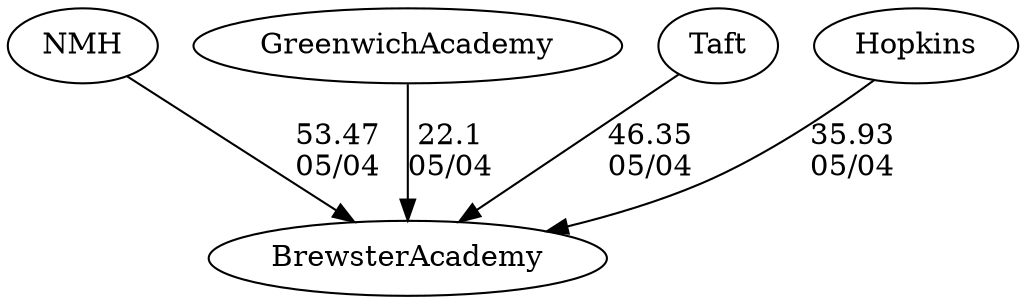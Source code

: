digraph girls3foursBrewsterAcademy {BrewsterAcademy [URL="girls3foursBrewsterAcademyBrewsterAcademy.html"];NMH [URL="girls3foursBrewsterAcademyNMH.html"];GreenwichAcademy [URL="girls3foursBrewsterAcademyGreenwichAcademy.html"];Taft [URL="girls3foursBrewsterAcademyTaft.html"];Hopkins [URL="girls3foursBrewsterAcademyHopkins.html"];NMH -> BrewsterAcademy[label="53.47
05/04", weight="47", tooltip="Founder's Day Regatta			
", URL="", random="random"]; 
Taft -> BrewsterAcademy[label="46.35
05/04", weight="54", tooltip="Founder's Day Regatta			
", URL="", random="random"]; 
Hopkins -> BrewsterAcademy[label="35.93
05/04", weight="65", tooltip="Founder's Day Regatta			
", URL="", random="random"]; 
GreenwichAcademy -> BrewsterAcademy[label="22.1
05/04", weight="78", tooltip="Founder's Day Regatta			
", URL="", random="random"]}